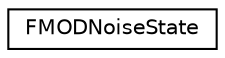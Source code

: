 digraph "Graphical Class Hierarchy"
{
  edge [fontname="Helvetica",fontsize="10",labelfontname="Helvetica",labelfontsize="10"];
  node [fontname="Helvetica",fontsize="10",shape=record];
  rankdir="LR";
  Node1 [label="FMODNoiseState",height=0.2,width=0.4,color="black", fillcolor="white", style="filled",URL="$class_f_m_o_d_noise_state.html"];
}
